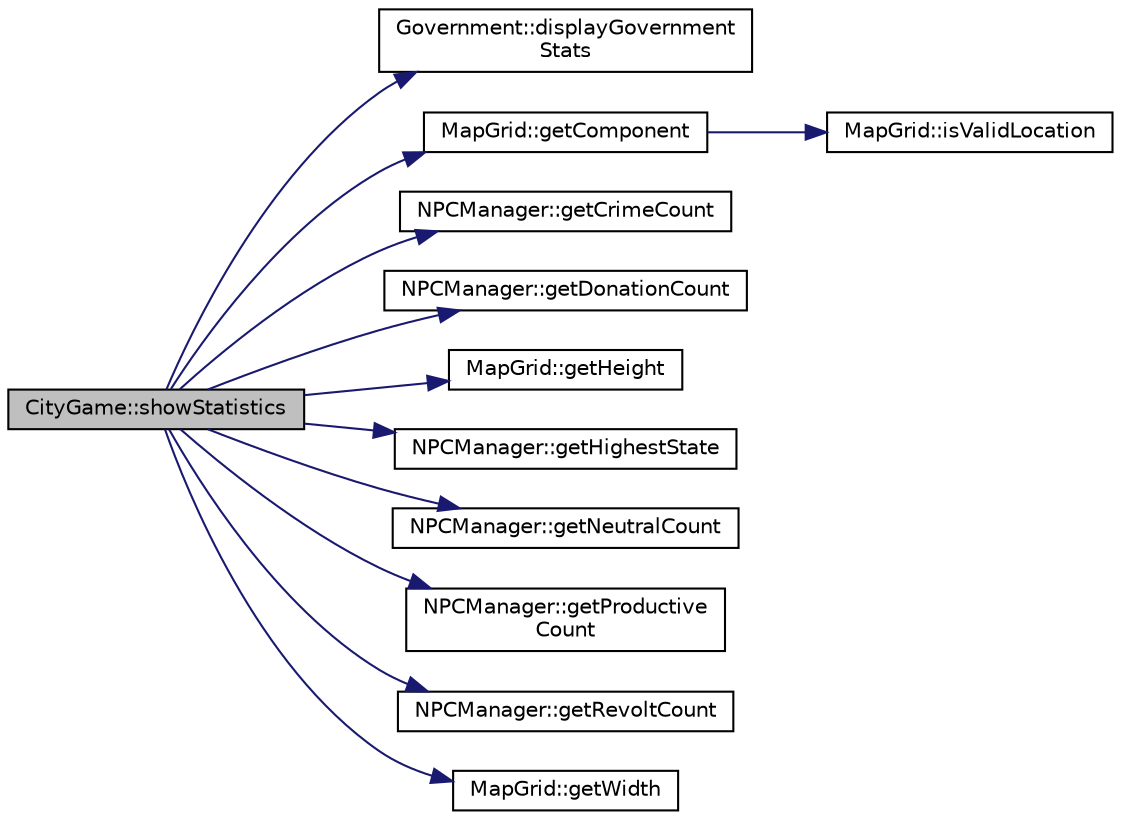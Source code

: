 digraph "CityGame::showStatistics"
{
 // LATEX_PDF_SIZE
  edge [fontname="Helvetica",fontsize="10",labelfontname="Helvetica",labelfontsize="10"];
  node [fontname="Helvetica",fontsize="10",shape=record];
  rankdir="LR";
  Node1 [label="CityGame::showStatistics",height=0.2,width=0.4,color="black", fillcolor="grey75", style="filled", fontcolor="black",tooltip=" "];
  Node1 -> Node2 [color="midnightblue",fontsize="10",style="solid",fontname="Helvetica"];
  Node2 [label="Government::displayGovernment\lStats",height=0.2,width=0.4,color="black", fillcolor="white", style="filled",URL="$classGovernment.html#aceac464a35057f762fe84f6613955637",tooltip="Displays the current statistics of the government."];
  Node1 -> Node3 [color="midnightblue",fontsize="10",style="solid",fontname="Helvetica"];
  Node3 [label="MapGrid::getComponent",height=0.2,width=0.4,color="black", fillcolor="white", style="filled",URL="$classMapGrid.html#a9c9677c2efbc436d1ec1e89bb9fd47b7",tooltip=" "];
  Node3 -> Node4 [color="midnightblue",fontsize="10",style="solid",fontname="Helvetica"];
  Node4 [label="MapGrid::isValidLocation",height=0.2,width=0.4,color="black", fillcolor="white", style="filled",URL="$classMapGrid.html#a609c06dd38f67e93a766d5bb8b9cb197",tooltip=" "];
  Node1 -> Node5 [color="midnightblue",fontsize="10",style="solid",fontname="Helvetica"];
  Node5 [label="NPCManager::getCrimeCount",height=0.2,width=0.4,color="black", fillcolor="white", style="filled",URL="$classNPCManager.html#aef57949eebfff083058a656219b8cc43",tooltip="Retrieves the count of NPCs in the Crime state."];
  Node1 -> Node6 [color="midnightblue",fontsize="10",style="solid",fontname="Helvetica"];
  Node6 [label="NPCManager::getDonationCount",height=0.2,width=0.4,color="black", fillcolor="white", style="filled",URL="$classNPCManager.html#a4eddd0fa270ec6fdb115de8c94d5ce32",tooltip="Retrieves the count of NPCs in the Donation (happy) state."];
  Node1 -> Node7 [color="midnightblue",fontsize="10",style="solid",fontname="Helvetica"];
  Node7 [label="MapGrid::getHeight",height=0.2,width=0.4,color="black", fillcolor="white", style="filled",URL="$classMapGrid.html#a3508bc4d4945a9be2c7ebe47ca5965f2",tooltip=" "];
  Node1 -> Node8 [color="midnightblue",fontsize="10",style="solid",fontname="Helvetica"];
  Node8 [label="NPCManager::getHighestState",height=0.2,width=0.4,color="black", fillcolor="white", style="filled",URL="$classNPCManager.html#a3d9ca8170cdadc9a47b78893c6383e1c",tooltip="Determines the state with the highest count."];
  Node1 -> Node9 [color="midnightblue",fontsize="10",style="solid",fontname="Helvetica"];
  Node9 [label="NPCManager::getNeutralCount",height=0.2,width=0.4,color="black", fillcolor="white", style="filled",URL="$classNPCManager.html#a87b812f4d1f79a397737a29ddddaa4fb",tooltip="Retrieves the count of NPCs in the Neutral state."];
  Node1 -> Node10 [color="midnightblue",fontsize="10",style="solid",fontname="Helvetica"];
  Node10 [label="NPCManager::getProductive\lCount",height=0.2,width=0.4,color="black", fillcolor="white", style="filled",URL="$classNPCManager.html#a127118e337db428998e8f9548b013b79",tooltip="Retrieves the count of NPCs in the Productive state."];
  Node1 -> Node11 [color="midnightblue",fontsize="10",style="solid",fontname="Helvetica"];
  Node11 [label="NPCManager::getRevoltCount",height=0.2,width=0.4,color="black", fillcolor="white", style="filled",URL="$classNPCManager.html#a2b545c7ba2dc9ff52c70f898a087e371",tooltip="Retrieves the count of NPCs in the Revolt state."];
  Node1 -> Node12 [color="midnightblue",fontsize="10",style="solid",fontname="Helvetica"];
  Node12 [label="MapGrid::getWidth",height=0.2,width=0.4,color="black", fillcolor="white", style="filled",URL="$classMapGrid.html#a73f8e3dadd5b1c80f0d3d7b3df6d9ae9",tooltip=" "];
}
